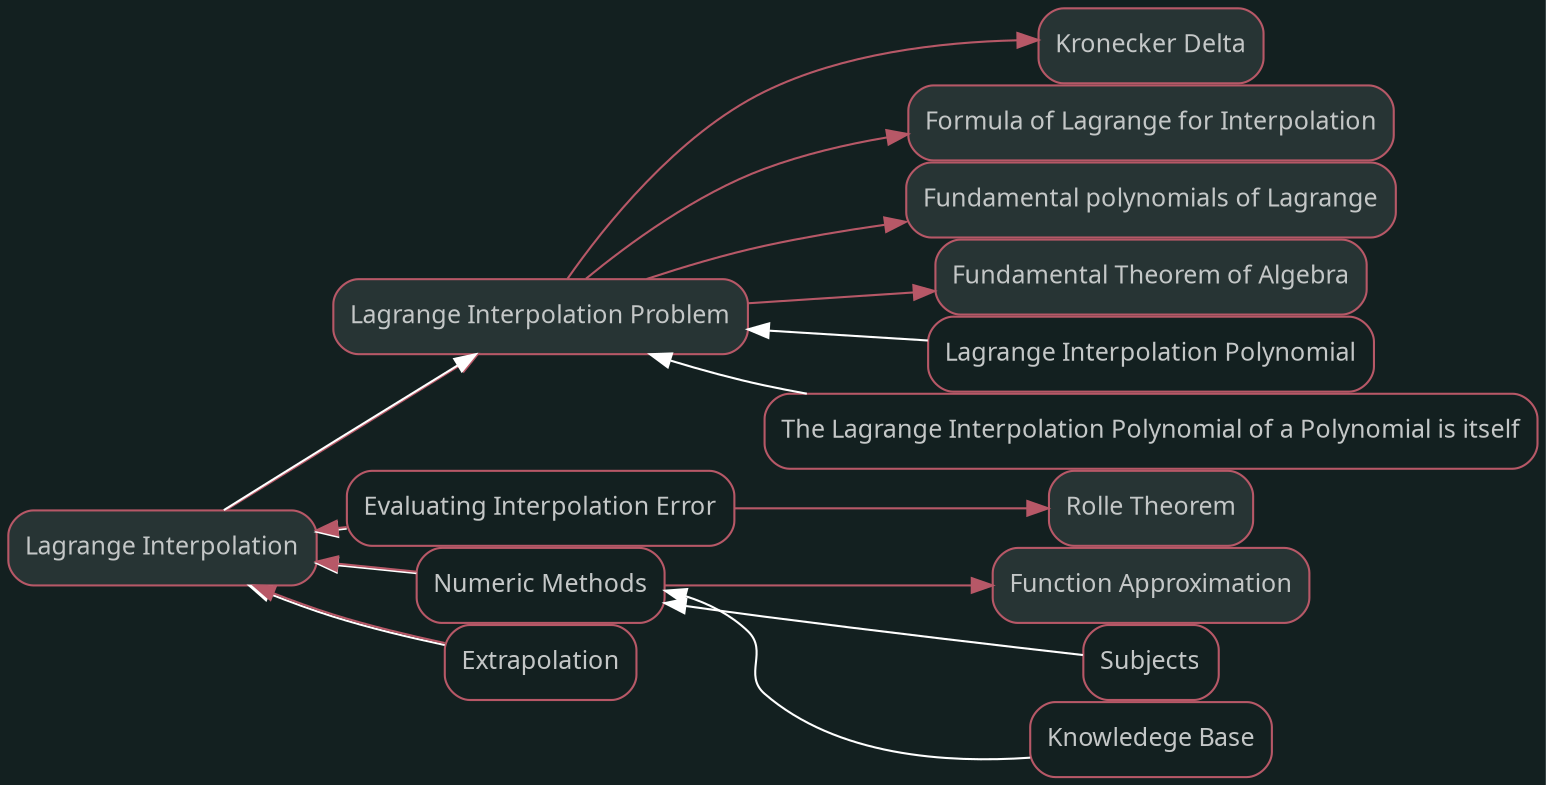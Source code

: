 digraph "Lagrange Interpolation" {graph [nodesep=0,ranksep=0,rankdir="LR",bgcolor="#132020"];node [shape="rectangle",style="rounded,filled",fontname="sans",fontsize="12px",labelfontname="sans",color="#b75867",fillcolor="#273434",fontcolor="#c4c7c7"];"Lagrange Interpolation" [label="Lagrange Interpolation",tooltip="Lagrange Interpolation",URL="/Knowledge/Lagrange Interpolation.html",target="_parent"];"Lagrange Interpolation Problem" [label="Lagrange Interpolation Problem",tooltip="Lagrange Interpolation Problem",URL="/Knowledge/Lagrange Interpolation Problem.html",target="_parent"];subgraph "Forward Lagrange Interpolation" {edge [color="#b75867"];"Lagrange Interpolation" -> "Lagrange Interpolation Problem";}
node [shape="rectangle",style="rounded",fontname="sans",fontsize="12px",labelfontname="sans",color="#b75867",fillcolor="#FFFFFF",fontcolor="#c4c7c7"];"Evaluating Interpolation Error" [label="Evaluating Interpolation Error",tooltip="Evaluating Interpolation Error",URL="/Knowledge/Evaluating Interpolation Error.html",target="_parent"];"Numeric Methods" [label="Numeric Methods",tooltip="Numeric Methods",URL="/Knowledge/Numeric Methods.html",target="_parent"];"Extrapolation" [label="Extrapolation",tooltip="Extrapolation",URL="/Knowledge/Extrapolation.html",target="_parent"];subgraph "Backward Lagrange Interpolation" {edge [dir="back",color="#FFFFFF"];"Lagrange Interpolation" -> "Evaluating Interpolation Error";"Lagrange Interpolation" -> "Numeric Methods";"Lagrange Interpolation" -> "Extrapolation";}node [shape="rectangle",style="rounded,filled",fontname="sans",fontsize="12px",labelfontname="sans",color="#b75867",fillcolor="#273434",fontcolor="#c4c7c7"];"Lagrange Interpolation Problem" [label="Lagrange Interpolation Problem",tooltip="Lagrange Interpolation Problem",URL="/Knowledge/Lagrange Interpolation Problem.html",target="_parent"];"Kronecker Delta" [label="Kronecker Delta",tooltip="Kronecker Delta",URL="/Knowledge/Kronecker Delta.html",target="_parent"];"Formula of Lagrange for Interpolation" [label="Formula of Lagrange for Interpolation",tooltip="Formula of Lagrange for Interpolation",URL="/Knowledge/Formula of Lagrange for Interpolation.html",target="_parent"];"Fundamental polynomials of Lagrange" [label="Fundamental polynomials of Lagrange",tooltip="Fundamental polynomials of Lagrange",URL="/Knowledge/Fundamental polynomials of Lagrange.html",target="_parent"];"Fundamental Theorem of Algebra" [label="Fundamental Theorem of Algebra",tooltip="Fundamental Theorem of Algebra",URL="/Knowledge/Fundamental Theorem of Algebra.html",target="_parent"];subgraph "Forward Lagrange Interpolation Problem" {edge [color="#b75867"];"Lagrange Interpolation Problem" -> "Kronecker Delta";"Lagrange Interpolation Problem" -> "Formula of Lagrange for Interpolation";"Lagrange Interpolation Problem" -> "Fundamental polynomials of Lagrange";"Lagrange Interpolation Problem" -> "Fundamental Theorem of Algebra";}
node [shape="rectangle",style="rounded",fontname="sans",fontsize="12px",labelfontname="sans",color="#b75867",fillcolor="#FFFFFF",fontcolor="#c4c7c7"];"Lagrange Interpolation Polynomial" [label="Lagrange Interpolation Polynomial",tooltip="Lagrange Interpolation Polynomial",URL="/Knowledge/Lagrange Interpolation Polynomial.html",target="_parent"];"Lagrange Interpolation" [label="Lagrange Interpolation",tooltip="Lagrange Interpolation",URL="/Knowledge/Lagrange Interpolation.html",target="_parent"];"The Lagrange Interpolation Polynomial of a Polynomial is itself" [label="The Lagrange Interpolation Polynomial of a Polynomial is itself",tooltip="The Lagrange Interpolation Polynomial of a Polynomial is itself",URL="/Knowledge/The Lagrange Interpolation Polynomial of a Polynomial is itself.html",target="_parent"];subgraph "Backward Lagrange Interpolation Problem" {edge [dir="back",color="#FFFFFF"];"Lagrange Interpolation Problem" -> "Lagrange Interpolation Polynomial";"Lagrange Interpolation Problem" -> "Lagrange Interpolation";"Lagrange Interpolation Problem" -> "The Lagrange Interpolation Polynomial of a Polynomial is itself";}node [shape="rectangle",style="rounded,filled",fontname="sans",fontsize="12px",labelfontname="sans",color="#b75867",fillcolor="#273434",fontcolor="#c4c7c7"];"Evaluating Interpolation Error" [label="Evaluating Interpolation Error",tooltip="Evaluating Interpolation Error",URL="/Knowledge/Evaluating Interpolation Error.html",target="_parent"];"Lagrange Interpolation" [label="Lagrange Interpolation",tooltip="Lagrange Interpolation",URL="/Knowledge/Lagrange Interpolation.html",target="_parent"];"Rolle Theorem" [label="Rolle Theorem",tooltip="Rolle Theorem",URL="/Knowledge/Rolle Theorem.html",target="_parent"];subgraph "Forward Evaluating Interpolation Error" {edge [color="#b75867"];"Evaluating Interpolation Error" -> "Lagrange Interpolation";"Evaluating Interpolation Error" -> "Rolle Theorem";}
node [shape="rectangle",style="rounded",fontname="sans",fontsize="12px",labelfontname="sans",color="#b75867",fillcolor="#FFFFFF",fontcolor="#c4c7c7"];subgraph "Backward Evaluating Interpolation Error" {edge [dir="back",color="#FFFFFF"];}node [shape="rectangle",style="rounded,filled",fontname="sans",fontsize="12px",labelfontname="sans",color="#b75867",fillcolor="#273434",fontcolor="#c4c7c7"];"Numeric Methods" [label="Numeric Methods",tooltip="Numeric Methods",URL="/Knowledge/Numeric Methods.html",target="_parent"];"Lagrange Interpolation" [label="Lagrange Interpolation",tooltip="Lagrange Interpolation",URL="/Knowledge/Lagrange Interpolation.html",target="_parent"];"Function Approximation" [label="Function Approximation",tooltip="Function Approximation",URL="/Knowledge/Function Approximation.html",target="_parent"];subgraph "Forward Numeric Methods" {edge [color="#b75867"];"Numeric Methods" -> "Lagrange Interpolation";"Numeric Methods" -> "Function Approximation";}
node [shape="rectangle",style="rounded",fontname="sans",fontsize="12px",labelfontname="sans",color="#b75867",fillcolor="#FFFFFF",fontcolor="#c4c7c7"];"Subjects" [label="Subjects",tooltip="Subjects",URL="/Knowledge/Subjects.html",target="_parent"];"Knowledege Base" [label="Knowledege Base",tooltip="Knowledege Base",URL="/Knowledge/Knowledege Base.html",target="_parent"];subgraph "Backward Numeric Methods" {edge [dir="back",color="#FFFFFF"];"Numeric Methods" -> "Subjects";"Numeric Methods" -> "Knowledege Base";}node [shape="rectangle",style="rounded,filled",fontname="sans",fontsize="12px",labelfontname="sans",color="#b75867",fillcolor="#273434",fontcolor="#c4c7c7"];"Extrapolation" [label="Extrapolation",tooltip="Extrapolation",URL="/Knowledge/Extrapolation.html",target="_parent"];"Lagrange Interpolation" [label="Lagrange Interpolation",tooltip="Lagrange Interpolation",URL="/Knowledge/Lagrange Interpolation.html",target="_parent"];subgraph "Forward Extrapolation" {edge [color="#b75867"];"Extrapolation" -> "Lagrange Interpolation";}
node [shape="rectangle",style="rounded",fontname="sans",fontsize="12px",labelfontname="sans",color="#b75867",fillcolor="#FFFFFF",fontcolor="#c4c7c7"];subgraph "Backward Extrapolation" {edge [dir="back",color="#FFFFFF"];}}